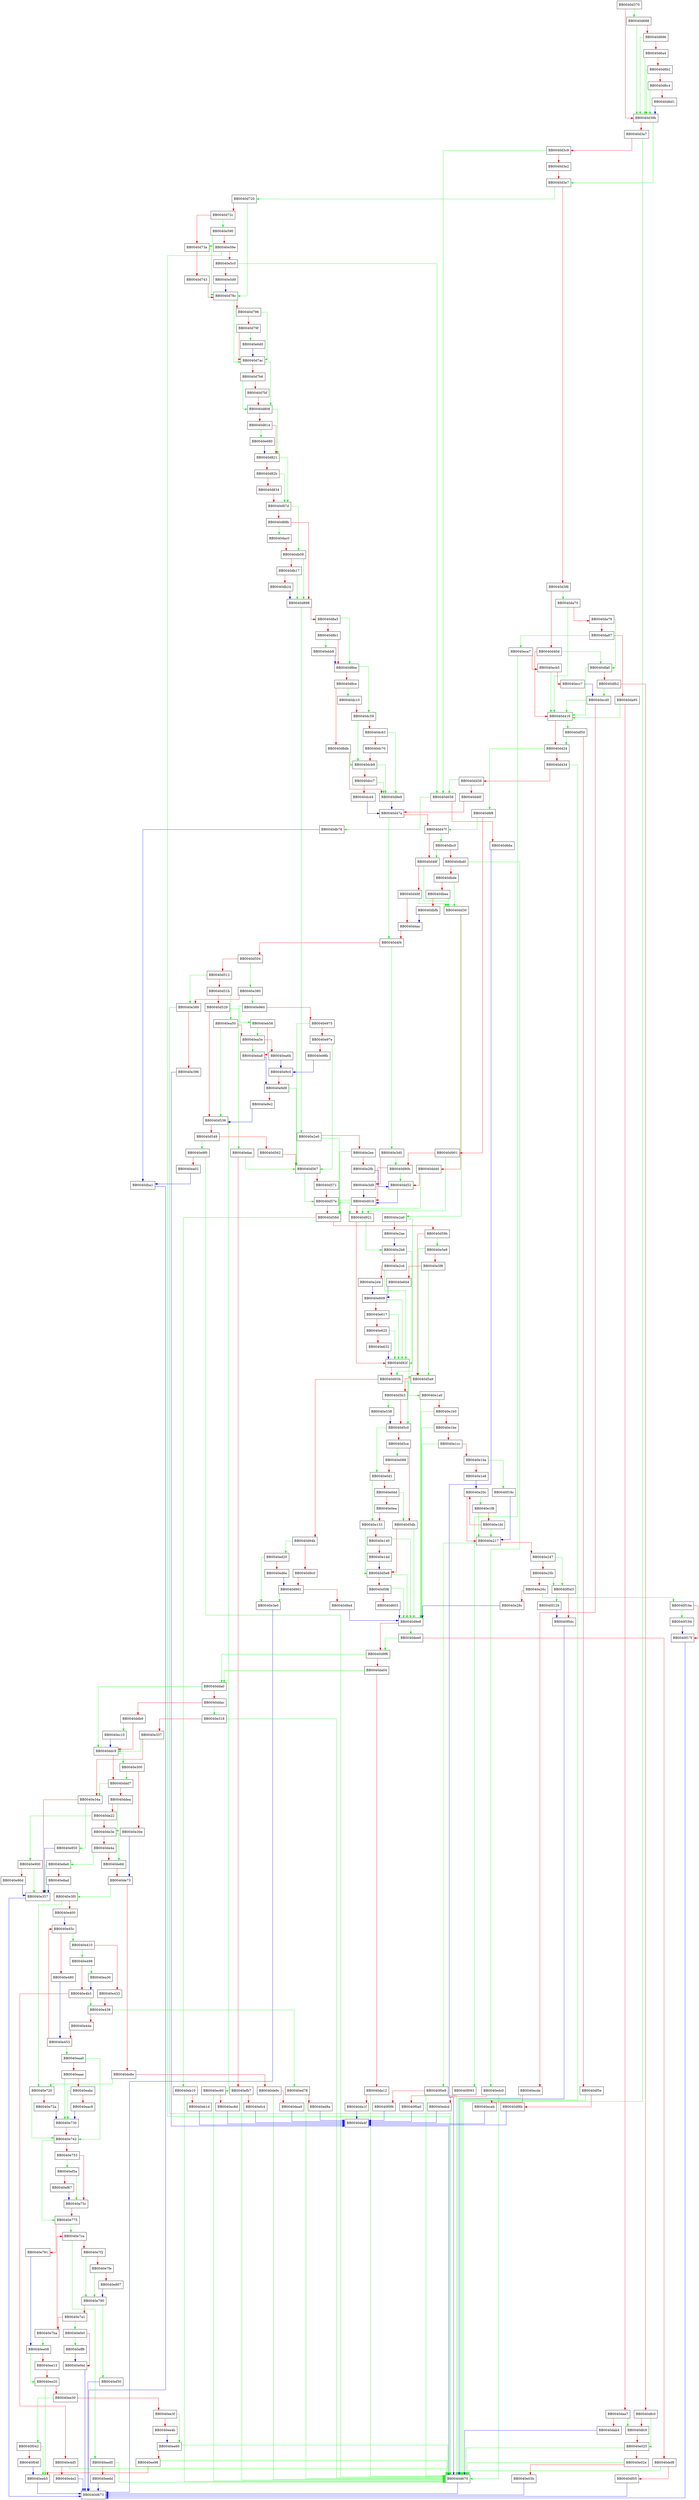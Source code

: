 digraph setup_request_ctx {
  node [shape="box"];
  graph [splines=ortho];
  BB0040d370 -> BB0040d688 [color="green"];
  BB0040d370 -> BB0040d39b [color="red"];
  BB0040d39b -> BB0040d3e7 [color="green"];
  BB0040d39b -> BB0040d3a7 [color="red"];
  BB0040d3a7 -> BB0040d670 [color="green"];
  BB0040d3a7 -> BB0040d3c9 [color="red"];
  BB0040d3c9 -> BB0040d658 [color="green"];
  BB0040d3c9 -> BB0040d3e2 [color="red"];
  BB0040d3e2 -> BB0040d3e7 [color="red"];
  BB0040d3e7 -> BB0040d720 [color="green"];
  BB0040d3e7 -> BB0040d3f6 [color="red"];
  BB0040d3f6 -> BB0040da70 [color="green"];
  BB0040d3f6 -> BB0040d40d [color="red"];
  BB0040d40d -> BB0040dfa0 [color="green"];
  BB0040d40d -> BB0040d416 [color="red"];
  BB0040d416 -> BB0040df50 [color="green"];
  BB0040d416 -> BB0040d424 [color="red"];
  BB0040d424 -> BB0040d8f8 [color="green"];
  BB0040d424 -> BB0040d434 [color="red"];
  BB0040d434 -> BB0040d670 [color="green"];
  BB0040d434 -> BB0040d456 [color="red"];
  BB0040d456 -> BB0040d658 [color="green"];
  BB0040d456 -> BB0040d46f [color="red"];
  BB0040d46f -> BB0040d47a [color="red"];
  BB0040d47a -> BB0040d4f4 [color="green"];
  BB0040d47a -> BB0040d47f [color="red"];
  BB0040d47f -> BB0040dbc0 [color="green"];
  BB0040d47f -> BB0040d48f [color="red"];
  BB0040d48f -> BB0040dd30 [color="green"];
  BB0040d48f -> BB0040d49f [color="red"];
  BB0040d49f -> BB0040dd30 [color="green"];
  BB0040d49f -> BB0040d4ac [color="red"];
  BB0040d4ac -> BB0040d4f4 [color="red"];
  BB0040d4f4 -> BB0040e3d0 [color="green"];
  BB0040d4f4 -> BB0040d504 [color="red"];
  BB0040d504 -> BB0040e380 [color="green"];
  BB0040d504 -> BB0040d512 [color="red"];
  BB0040d512 -> BB0040e389 [color="green"];
  BB0040d512 -> BB0040d51b [color="red"];
  BB0040d51b -> BB0040ea50 [color="green"];
  BB0040d51b -> BB0040d529 [color="red"];
  BB0040d529 -> BB0040eb58 [color="green"];
  BB0040d529 -> BB0040d536 [color="red"];
  BB0040d536 -> BB0040ec60 [color="green"];
  BB0040d536 -> BB0040d549 [color="red"];
  BB0040d549 -> BB0040e9f0 [color="green"];
  BB0040d549 -> BB0040d562 [color="red"];
  BB0040d562 -> BB0040d567 [color="red"];
  BB0040d567 -> BB0040d57e [color="green"];
  BB0040d567 -> BB0040d571 [color="red"];
  BB0040d571 -> BB0040d57e [color="red"];
  BB0040d57e -> BB0040d921 [color="green"];
  BB0040d57e -> BB0040d58d [color="red"];
  BB0040d58d -> BB0040eb10 [color="green"];
  BB0040d58d -> BB0040d59b [color="red"];
  BB0040d59b -> BB0040e5e8 [color="green"];
  BB0040d59b -> BB0040d5a9 [color="red"];
  BB0040d5a9 -> BB0040d5c0 [color="green"];
  BB0040d5a9 -> BB0040d5b3 [color="red"];
  BB0040d5b3 -> BB0040e538 [color="green"];
  BB0040d5b3 -> BB0040d5c0 [color="red"];
  BB0040d5c0 -> BB0040e0d1 [color="green"];
  BB0040d5c0 -> BB0040d5ce [color="red"];
  BB0040d5ce -> BB0040e088 [color="green"];
  BB0040d5ce -> BB0040d5db [color="red"];
  BB0040d5db -> BB0040d9e8 [color="green"];
  BB0040d5db -> BB0040d5e8 [color="red"];
  BB0040d5e8 -> BB0040d9e8 [color="green"];
  BB0040d5e8 -> BB0040d5f6 [color="red"];
  BB0040d5f6 -> BB0040d9e8 [color="green"];
  BB0040d5f6 -> BB0040d603 [color="red"];
  BB0040d603 -> BB0040d9e8 [color="blue"];
  BB0040d658 -> BB0040db78 [color="green"];
  BB0040d658 -> BB0040d66a [color="red"];
  BB0040d66a -> BB0040d670 [color="blue"];
  BB0040d670 -> BB0040d673 [color="blue"];
  BB0040d688 -> BB0040d39b [color="green"];
  BB0040d688 -> BB0040d696 [color="red"];
  BB0040d696 -> BB0040d39b [color="green"];
  BB0040d696 -> BB0040d6a4 [color="red"];
  BB0040d6a4 -> BB0040d39b [color="green"];
  BB0040d6a4 -> BB0040d6b2 [color="red"];
  BB0040d6b2 -> BB0040d39b [color="green"];
  BB0040d6b2 -> BB0040d6c4 [color="red"];
  BB0040d6c4 -> BB0040d39b [color="green"];
  BB0040d6c4 -> BB0040d6d1 [color="red"];
  BB0040d6d1 -> BB0040d39b [color="blue"];
  BB0040d720 -> BB0040d78c [color="green"];
  BB0040d720 -> BB0040d72c [color="red"];
  BB0040d72c -> BB0040e590 [color="green"];
  BB0040d72c -> BB0040d73a [color="red"];
  BB0040d73a -> BB0040d78c [color="green"];
  BB0040d73a -> BB0040d743 [color="red"];
  BB0040d743 -> BB0040d78c [color="red"];
  BB0040d78c -> BB0040d7ac [color="green"];
  BB0040d78c -> BB0040d796 [color="red"];
  BB0040d796 -> BB0040d7ac [color="green"];
  BB0040d796 -> BB0040d79f [color="red"];
  BB0040d79f -> BB0040e6d0 [color="green"];
  BB0040d79f -> BB0040d7ac [color="red"];
  BB0040d7ac -> BB0040d808 [color="green"];
  BB0040d7ac -> BB0040d7b6 [color="red"];
  BB0040d7b6 -> BB0040d808 [color="green"];
  BB0040d7b6 -> BB0040d7bf [color="red"];
  BB0040d7bf -> BB0040d808 [color="red"];
  BB0040d808 -> BB0040d821 [color="green"];
  BB0040d808 -> BB0040d814 [color="red"];
  BB0040d814 -> BB0040e680 [color="green"];
  BB0040d814 -> BB0040d821 [color="red"];
  BB0040d821 -> BB0040d87d [color="green"];
  BB0040d821 -> BB0040d82b [color="red"];
  BB0040d82b -> BB0040d87d [color="green"];
  BB0040d82b -> BB0040d834 [color="red"];
  BB0040d834 -> BB0040d87d [color="red"];
  BB0040d87d -> BB0040db09 [color="green"];
  BB0040d87d -> BB0040d88b [color="red"];
  BB0040d88b -> BB0040dac0 [color="green"];
  BB0040d88b -> BB0040d898 [color="red"];
  BB0040d898 -> BB0040e2e0 [color="green"];
  BB0040d898 -> BB0040d8a5 [color="red"];
  BB0040d8a5 -> BB0040d8be [color="green"];
  BB0040d8a5 -> BB0040d8b1 [color="red"];
  BB0040d8b1 -> BB0040ebb8 [color="green"];
  BB0040d8b1 -> BB0040d8be [color="red"];
  BB0040d8be -> BB0040dc59 [color="green"];
  BB0040d8be -> BB0040d8ce [color="red"];
  BB0040d8ce -> BB0040dc10 [color="green"];
  BB0040d8ce -> BB0040d8db [color="red"];
  BB0040d8db -> BB0040dcb9 [color="green"];
  BB0040d8db -> BB0040d8e9 [color="red"];
  BB0040d8e9 -> BB0040d47a [color="blue"];
  BB0040d8f8 -> BB0040d47f [color="green"];
  BB0040d8f8 -> BB0040d901 [color="red"];
  BB0040d901 -> BB0040d921 [color="green"];
  BB0040d901 -> BB0040d90b [color="red"];
  BB0040d90b -> BB0040dd52 [color="green"];
  BB0040d90b -> BB0040d918 [color="red"];
  BB0040d918 -> BB0040d58d [color="green"];
  BB0040d918 -> BB0040d921 [color="red"];
  BB0040d921 -> BB0040e2b8 [color="green"];
  BB0040d921 -> BB0040d92f [color="red"];
  BB0040d92f -> BB0040d5a9 [color="green"];
  BB0040d92f -> BB0040d93b [color="red"];
  BB0040d93b -> BB0040e1a0 [color="green"];
  BB0040d93b -> BB0040d94b [color="red"];
  BB0040d94b -> BB0040ed20 [color="green"];
  BB0040d94b -> BB0040d9c0 [color="red"];
  BB0040d9c0 -> BB0040d9d1 [color="red"];
  BB0040d9d1 -> BB0040e3e0 [color="green"];
  BB0040d9d1 -> BB0040d9e4 [color="red"];
  BB0040d9e4 -> BB0040d9e8 [color="blue"];
  BB0040d9e8 -> BB0040dee0 [color="green"];
  BB0040d9e8 -> BB0040d9f6 [color="red"];
  BB0040d9f6 -> BB0040dda0 [color="green"];
  BB0040d9f6 -> BB0040da04 [color="red"];
  BB0040da04 -> BB0040dda0 [color="green"];
  BB0040da04 -> BB0040da12 [color="red"];
  BB0040da12 -> BB0040d670 [color="green"];
  BB0040da12 -> BB0040da1f [color="red"];
  BB0040da1f -> BB0040da4f [color="blue"];
  BB0040da4f -> BB0040d670 [color="blue"];
  BB0040da70 -> BB0040d416 [color="green"];
  BB0040da70 -> BB0040da79 [color="red"];
  BB0040da79 -> BB0040dfa0 [color="green"];
  BB0040da79 -> BB0040da87 [color="red"];
  BB0040da87 -> BB0040eca7 [color="green"];
  BB0040da87 -> BB0040da95 [color="red"];
  BB0040da95 -> BB0040d416 [color="green"];
  BB0040da95 -> BB0040daa7 [color="red"];
  BB0040daa7 -> BB0040dfc9 [color="green"];
  BB0040daa7 -> BB0040dab4 [color="red"];
  BB0040dab4 -> BB0040d670 [color="blue"];
  BB0040dac0 -> BB0040db09 [color="red"];
  BB0040db09 -> BB0040d898 [color="green"];
  BB0040db09 -> BB0040db17 [color="red"];
  BB0040db17 -> BB0040d898 [color="green"];
  BB0040db17 -> BB0040db24 [color="red"];
  BB0040db24 -> BB0040d898 [color="blue"];
  BB0040db78 -> BB0040dba1 [color="blue"];
  BB0040dba1 -> BB0040d673 [color="blue"];
  BB0040dbc0 -> BB0040d48f [color="green"];
  BB0040dbc0 -> BB0040dbd0 [color="red"];
  BB0040dbd0 -> BB0040edc0 [color="green"];
  BB0040dbd0 -> BB0040dbde [color="red"];
  BB0040dbde -> BB0040dd30 [color="green"];
  BB0040dbde -> BB0040dbee [color="red"];
  BB0040dbee -> BB0040dd30 [color="green"];
  BB0040dbee -> BB0040dbfb [color="red"];
  BB0040dbfb -> BB0040d4ac [color="blue"];
  BB0040dc10 -> BB0040dc59 [color="red"];
  BB0040dc59 -> BB0040dcb9 [color="green"];
  BB0040dc59 -> BB0040dc63 [color="red"];
  BB0040dc63 -> BB0040d8e9 [color="green"];
  BB0040dc63 -> BB0040dc70 [color="red"];
  BB0040dc70 -> BB0040dcb9 [color="red"];
  BB0040dcb9 -> BB0040d8e9 [color="green"];
  BB0040dcb9 -> BB0040dcc7 [color="red"];
  BB0040dcc7 -> BB0040d8e9 [color="green"];
  BB0040dcc7 -> BB0040dcd4 [color="red"];
  BB0040dcd4 -> BB0040d47a [color="blue"];
  BB0040dd30 -> BB0040e2a0 [color="green"];
  BB0040dd30 -> BB0040dd40 [color="red"];
  BB0040dd40 -> BB0040d921 [color="green"];
  BB0040dd40 -> BB0040dd52 [color="red"];
  BB0040dd52 -> BB0040d918 [color="blue"];
  BB0040dda0 -> BB0040ddc9 [color="green"];
  BB0040dda0 -> BB0040ddac [color="red"];
  BB0040ddac -> BB0040e318 [color="green"];
  BB0040ddac -> BB0040ddb9 [color="red"];
  BB0040ddb9 -> BB0040ec10 [color="green"];
  BB0040ddb9 -> BB0040ddc9 [color="red"];
  BB0040ddc9 -> BB0040e300 [color="green"];
  BB0040ddc9 -> BB0040ddd7 [color="red"];
  BB0040ddd7 -> BB0040e34a [color="green"];
  BB0040ddd7 -> BB0040ddea [color="red"];
  BB0040ddea -> BB0040de3e [color="green"];
  BB0040ddea -> BB0040de22 [color="red"];
  BB0040de22 -> BB0040e900 [color="green"];
  BB0040de22 -> BB0040de3e [color="red"];
  BB0040de3e -> BB0040de66 [color="green"];
  BB0040de3e -> BB0040de4a [color="red"];
  BB0040de4a -> BB0040e8a0 [color="green"];
  BB0040de4a -> BB0040de66 [color="red"];
  BB0040de66 -> BB0040de73 [color="red"];
  BB0040de73 -> BB0040e3f0 [color="green"];
  BB0040de73 -> BB0040de8e [color="red"];
  BB0040de8e -> BB0040e720 [color="green"];
  BB0040de8e -> BB0040de9c [color="red"];
  BB0040de9c -> BB0040d670 [color="green"];
  BB0040de9c -> BB0040dea9 [color="red"];
  BB0040dea9 -> BB0040da4f [color="blue"];
  BB0040dee0 -> BB0040d9f6 [color="green"];
  BB0040dee0 -> BB0040def8 [color="red"];
  BB0040def8 -> BB0040d670 [color="green"];
  BB0040def8 -> BB0040df05 [color="red"];
  BB0040df05 -> BB0040d673 [color="blue"];
  BB0040df50 -> BB0040d424 [color="green"];
  BB0040df50 -> BB0040df5e [color="red"];
  BB0040df5e -> BB0040d670 [color="green"];
  BB0040df5e -> BB0040df6b [color="red"];
  BB0040df6b -> BB0040da4f [color="blue"];
  BB0040dfa0 -> BB0040d416 [color="green"];
  BB0040dfa0 -> BB0040dfb2 [color="red"];
  BB0040dfb2 -> BB0040ecd0 [color="green"];
  BB0040dfb2 -> BB0040dfc0 [color="red"];
  BB0040dfc0 -> BB0040e025 [color="green"];
  BB0040dfc0 -> BB0040dfc9 [color="red"];
  BB0040dfc9 -> BB0040e025 [color="red"];
  BB0040e025 -> BB0040d670 [color="green"];
  BB0040e025 -> BB0040e02e [color="red"];
  BB0040e02e -> BB0040d670 [color="green"];
  BB0040e02e -> BB0040e03b [color="red"];
  BB0040e03b -> BB0040d673 [color="blue"];
  BB0040e088 -> BB0040e0d1 [color="red"];
  BB0040e0d1 -> BB0040e133 [color="green"];
  BB0040e0d1 -> BB0040e0dd [color="red"];
  BB0040e0dd -> BB0040d5db [color="green"];
  BB0040e0dd -> BB0040e0ea [color="red"];
  BB0040e0ea -> BB0040e133 [color="red"];
  BB0040e133 -> BB0040d5e8 [color="green"];
  BB0040e133 -> BB0040e140 [color="red"];
  BB0040e140 -> BB0040d9e8 [color="green"];
  BB0040e140 -> BB0040e14d [color="red"];
  BB0040e14d -> BB0040d5e8 [color="blue"];
  BB0040e1a0 -> BB0040d9e8 [color="green"];
  BB0040e1a0 -> BB0040e1b0 [color="red"];
  BB0040e1b0 -> BB0040d9e8 [color="green"];
  BB0040e1b0 -> BB0040e1be [color="red"];
  BB0040e1be -> BB0040d9e8 [color="green"];
  BB0040e1be -> BB0040e1cc [color="red"];
  BB0040e1cc -> BB0040d9e8 [color="green"];
  BB0040e1cc -> BB0040e1da [color="red"];
  BB0040e1da -> BB0040f18c [color="green"];
  BB0040e1da -> BB0040e1e8 [color="red"];
  BB0040e1e8 -> BB0040e20c [color="blue"];
  BB0040e1f8 -> BB0040e217 [color="green"];
  BB0040e1f8 -> BB0040e1fd [color="red"];
  BB0040e1fd -> BB0040e217 [color="green"];
  BB0040e1fd -> BB0040e20c [color="red"];
  BB0040e20c -> BB0040e1f8 [color="green"];
  BB0040e20c -> BB0040e217 [color="red"];
  BB0040e217 -> BB0040f0e9 [color="green"];
  BB0040e217 -> BB0040e247 [color="red"];
  BB0040e247 -> BB0040f0d3 [color="green"];
  BB0040e247 -> BB0040e25b [color="red"];
  BB0040e25b -> BB0040f0d3 [color="green"];
  BB0040e25b -> BB0040e26c [color="red"];
  BB0040e26c -> BB0040f16e [color="green"];
  BB0040e26c -> BB0040e28c [color="red"];
  BB0040e28c -> BB0040d9e8 [color="blue"];
  BB0040e2a0 -> BB0040d93b [color="green"];
  BB0040e2a0 -> BB0040e2ae [color="red"];
  BB0040e2ae -> BB0040e2b8 [color="blue"];
  BB0040e2b8 -> BB0040d92f [color="green"];
  BB0040e2b8 -> BB0040e2c6 [color="red"];
  BB0040e2c6 -> BB0040d92f [color="green"];
  BB0040e2c6 -> BB0040e2d4 [color="red"];
  BB0040e2d4 -> BB0040e609 [color="blue"];
  BB0040e2e0 -> BB0040d58d [color="green"];
  BB0040e2e0 -> BB0040e2ee [color="red"];
  BB0040e2ee -> BB0040d58d [color="green"];
  BB0040e2ee -> BB0040e2fb [color="red"];
  BB0040e2fb -> BB0040dd52 [color="blue"];
  BB0040e300 -> BB0040ddd7 [color="green"];
  BB0040e300 -> BB0040e30e [color="red"];
  BB0040e30e -> BB0040de73 [color="blue"];
  BB0040e318 -> BB0040d670 [color="green"];
  BB0040e318 -> BB0040e337 [color="red"];
  BB0040e337 -> BB0040ddc9 [color="green"];
  BB0040e337 -> BB0040e34a [color="red"];
  BB0040e34a -> BB0040e850 [color="green"];
  BB0040e34a -> BB0040e357 [color="red"];
  BB0040e357 -> BB0040d673 [color="blue"];
  BB0040e380 -> BB0040e960 [color="green"];
  BB0040e380 -> BB0040e389 [color="red"];
  BB0040e389 -> BB0040d670 [color="green"];
  BB0040e389 -> BB0040e396 [color="red"];
  BB0040e396 -> BB0040da4f [color="blue"];
  BB0040e3d0 -> BB0040d90b [color="green"];
  BB0040e3d0 -> BB0040e3d9 [color="red"];
  BB0040e3d9 -> BB0040d918 [color="blue"];
  BB0040e3e0 -> BB0040d673 [color="blue"];
  BB0040e3f0 -> BB0040e720 [color="green"];
  BB0040e3f0 -> BB0040e400 [color="red"];
  BB0040e400 -> BB0040e45c [color="blue"];
  BB0040e410 -> BB0040e498 [color="green"];
  BB0040e410 -> BB0040e433 [color="red"];
  BB0040e433 -> BB0040e438 [color="red"];
  BB0040e438 -> BB0040ed78 [color="green"];
  BB0040e438 -> BB0040e44e [color="red"];
  BB0040e44e -> BB0040e453 [color="red"];
  BB0040e453 -> BB0040eaa0 [color="green"];
  BB0040e453 -> BB0040e45c [color="red"];
  BB0040e45c -> BB0040e410 [color="green"];
  BB0040e45c -> BB0040e480 [color="red"];
  BB0040e480 -> BB0040e453 [color="blue"];
  BB0040e498 -> BB0040ea30 [color="green"];
  BB0040e498 -> BB0040e4b3 [color="red"];
  BB0040e4b3 -> BB0040e438 [color="green"];
  BB0040e4b3 -> BB0040e4d5 [color="red"];
  BB0040e4d5 -> BB0040d670 [color="green"];
  BB0040e4d5 -> BB0040e4e2 [color="red"];
  BB0040e4e2 -> BB0040d673 [color="blue"];
  BB0040e538 -> BB0040d5c0 [color="blue"];
  BB0040e590 -> BB0040d73a [color="green"];
  BB0040e590 -> BB0040e59e [color="red"];
  BB0040e59e -> BB0040d670 [color="green"];
  BB0040e59e -> BB0040e5c0 [color="red"];
  BB0040e5c0 -> BB0040d658 [color="green"];
  BB0040e5c0 -> BB0040e5d9 [color="red"];
  BB0040e5d9 -> BB0040d78c [color="blue"];
  BB0040e5e8 -> BB0040d5a9 [color="green"];
  BB0040e5e8 -> BB0040e5f6 [color="red"];
  BB0040e5f6 -> BB0040d5a9 [color="green"];
  BB0040e5f6 -> BB0040e604 [color="red"];
  BB0040e604 -> BB0040e609 [color="blue"];
  BB0040e609 -> BB0040d92f [color="green"];
  BB0040e609 -> BB0040e617 [color="red"];
  BB0040e617 -> BB0040d92f [color="green"];
  BB0040e617 -> BB0040e625 [color="red"];
  BB0040e625 -> BB0040d92f [color="green"];
  BB0040e625 -> BB0040e632 [color="red"];
  BB0040e632 -> BB0040d92f [color="blue"];
  BB0040e680 -> BB0040d821 [color="blue"];
  BB0040e6d0 -> BB0040d7ac [color="blue"];
  BB0040e720 -> BB0040e742 [color="green"];
  BB0040e720 -> BB0040e72a [color="red"];
  BB0040e72a -> BB0040e730 [color="blue"];
  BB0040e730 -> BB0040e742 [color="red"];
  BB0040e742 -> BB0040e775 [color="green"];
  BB0040e742 -> BB0040e753 [color="red"];
  BB0040e753 -> BB0040ef5a [color="green"];
  BB0040e753 -> BB0040e75c [color="red"];
  BB0040e75c -> BB0040e775 [color="red"];
  BB0040e775 -> BB0040e7ca [color="green"];
  BB0040e775 -> BB0040e781 [color="red"];
  BB0040e781 -> BB0040ee08 [color="blue"];
  BB0040e790 -> BB0040ef30 [color="green"];
  BB0040e790 -> BB0040e7a1 [color="red"];
  BB0040e7a1 -> BB0040ef40 [color="green"];
  BB0040e7a1 -> BB0040e7ba [color="red"];
  BB0040e7ba -> BB0040ee08 [color="green"];
  BB0040e7ba -> BB0040e7ca [color="red"];
  BB0040e7ca -> BB0040eed0 [color="green"];
  BB0040e7ca -> BB0040e7f2 [color="red"];
  BB0040e7f2 -> BB0040e790 [color="green"];
  BB0040e7f2 -> BB0040e7fe [color="red"];
  BB0040e7fe -> BB0040e790 [color="green"];
  BB0040e7fe -> BB0040e807 [color="red"];
  BB0040e807 -> BB0040e790 [color="blue"];
  BB0040e850 -> BB0040e357 [color="blue"];
  BB0040e8a0 -> BB0040e357 [color="green"];
  BB0040e8a0 -> BB0040e8ad [color="red"];
  BB0040e8ad -> BB0040e357 [color="blue"];
  BB0040e900 -> BB0040e357 [color="green"];
  BB0040e900 -> BB0040e90d [color="red"];
  BB0040e90d -> BB0040e357 [color="blue"];
  BB0040e960 -> BB0040efae [color="green"];
  BB0040e960 -> BB0040e975 [color="red"];
  BB0040e975 -> BB0040d567 [color="green"];
  BB0040e975 -> BB0040e97e [color="red"];
  BB0040e97e -> BB0040d567 [color="green"];
  BB0040e97e -> BB0040e98b [color="red"];
  BB0040e98b -> BB0040e9c0 [color="blue"];
  BB0040e9c0 -> BB0040e9d9 [color="red"];
  BB0040e9d9 -> BB0040d567 [color="green"];
  BB0040e9d9 -> BB0040e9e2 [color="red"];
  BB0040e9e2 -> BB0040d536 [color="blue"];
  BB0040e9f0 -> BB0040d670 [color="green"];
  BB0040e9f0 -> BB0040ea02 [color="red"];
  BB0040ea02 -> BB0040dba1 [color="blue"];
  BB0040ea30 -> BB0040e4b3 [color="blue"];
  BB0040ea50 -> BB0040d536 [color="green"];
  BB0040ea50 -> BB0040ea5e [color="red"];
  BB0040ea5e -> BB0040eba8 [color="green"];
  BB0040ea5e -> BB0040ea6b [color="red"];
  BB0040ea6b -> BB0040e9c0 [color="blue"];
  BB0040eaa0 -> BB0040e742 [color="green"];
  BB0040eaa0 -> BB0040eaae [color="red"];
  BB0040eaae -> BB0040e730 [color="green"];
  BB0040eaae -> BB0040eabc [color="red"];
  BB0040eabc -> BB0040e730 [color="green"];
  BB0040eabc -> BB0040eac9 [color="red"];
  BB0040eac9 -> BB0040e730 [color="blue"];
  BB0040eb10 -> BB0040d670 [color="green"];
  BB0040eb10 -> BB0040eb1d [color="red"];
  BB0040eb1d -> BB0040da4f [color="blue"];
  BB0040eb58 -> BB0040ea5e [color="green"];
  BB0040eb58 -> BB0040eba8 [color="red"];
  BB0040eba8 -> BB0040e9d9 [color="blue"];
  BB0040ebb8 -> BB0040d8be [color="blue"];
  BB0040ec10 -> BB0040ddc9 [color="blue"];
  BB0040ec60 -> BB0040d670 [color="green"];
  BB0040ec60 -> BB0040ec6d [color="red"];
  BB0040ec6d -> BB0040da4f [color="blue"];
  BB0040eca7 -> BB0040f093 [color="green"];
  BB0040eca7 -> BB0040ecb5 [color="red"];
  BB0040ecb5 -> BB0040d416 [color="green"];
  BB0040ecb5 -> BB0040ecc7 [color="red"];
  BB0040ecc7 -> BB0040ecd0 [color="blue"];
  BB0040ecd0 -> BB0040d416 [color="green"];
  BB0040ecd0 -> BB0040ecde [color="red"];
  BB0040ecde -> BB0040d670 [color="green"];
  BB0040ecde -> BB0040eceb [color="red"];
  BB0040eceb -> BB0040da4f [color="blue"];
  BB0040ed20 -> BB0040e3e0 [color="green"];
  BB0040ed20 -> BB0040ed6e [color="red"];
  BB0040ed6e -> BB0040d9d1 [color="blue"];
  BB0040ed78 -> BB0040d670 [color="green"];
  BB0040ed78 -> BB0040ed8a [color="red"];
  BB0040ed8a -> BB0040da4f [color="blue"];
  BB0040edc0 -> BB0040d670 [color="green"];
  BB0040edc0 -> BB0040edcd [color="red"];
  BB0040edcd -> BB0040da4f [color="blue"];
  BB0040ee08 -> BB0040ee20 [color="green"];
  BB0040ee08 -> BB0040ee13 [color="red"];
  BB0040ee13 -> BB0040ee20 [color="red"];
  BB0040ee20 -> BB0040eeb5 [color="green"];
  BB0040ee20 -> BB0040ee30 [color="red"];
  BB0040ee30 -> BB0040f042 [color="green"];
  BB0040ee30 -> BB0040ee3f [color="red"];
  BB0040ee3f -> BB0040ee60 [color="green"];
  BB0040ee3f -> BB0040ee4b [color="red"];
  BB0040ee4b -> BB0040ee60 [color="blue"];
  BB0040ee60 -> BB0040d670 [color="green"];
  BB0040ee60 -> BB0040ee98 [color="red"];
  BB0040ee98 -> BB0040d670 [color="green"];
  BB0040ee98 -> BB0040eeb5 [color="red"];
  BB0040eeb5 -> BB0040d673 [color="blue"];
  BB0040eed0 -> BB0040d670 [color="green"];
  BB0040eed0 -> BB0040eedd [color="red"];
  BB0040eedd -> BB0040d673 [color="blue"];
  BB0040ef30 -> BB0040d673 [color="blue"];
  BB0040ef40 -> BB0040eff6 [color="green"];
  BB0040ef40 -> BB0040ef4d [color="red"];
  BB0040ef4d -> BB0040d673 [color="blue"];
  BB0040ef5a -> BB0040e75c [color="green"];
  BB0040ef5a -> BB0040ef67 [color="red"];
  BB0040ef67 -> BB0040e75c [color="blue"];
  BB0040efae -> BB0040d567 [color="green"];
  BB0040efae -> BB0040efb7 [color="red"];
  BB0040efb7 -> BB0040d670 [color="green"];
  BB0040efb7 -> BB0040efc4 [color="red"];
  BB0040efc4 -> BB0040da4f [color="blue"];
  BB0040eff6 -> BB0040ef4d [color="blue"];
  BB0040f042 -> BB0040eeb5 [color="green"];
  BB0040f042 -> BB0040f04f [color="red"];
  BB0040f04f -> BB0040eeb5 [color="blue"];
  BB0040f093 -> BB0040d670 [color="green"];
  BB0040f093 -> BB0040f0a0 [color="red"];
  BB0040f0a0 -> BB0040da4f [color="blue"];
  BB0040f0d3 -> BB0040f129 [color="green"];
  BB0040f0d3 -> BB0040f0dc [color="red"];
  BB0040f0dc -> BB0040d670 [color="blue"];
  BB0040f0e9 -> BB0040d670 [color="green"];
  BB0040f0e9 -> BB0040f0f6 [color="red"];
  BB0040f0f6 -> BB0040da4f [color="blue"];
  BB0040f129 -> BB0040f0dc [color="blue"];
  BB0040f16e -> BB0040f194 [color="green"];
  BB0040f16e -> BB0040f17f [color="red"];
  BB0040f17f -> BB0040d673 [color="blue"];
  BB0040f18c -> BB0040e217 [color="blue"];
  BB0040f194 -> BB0040f17f [color="blue"];
}